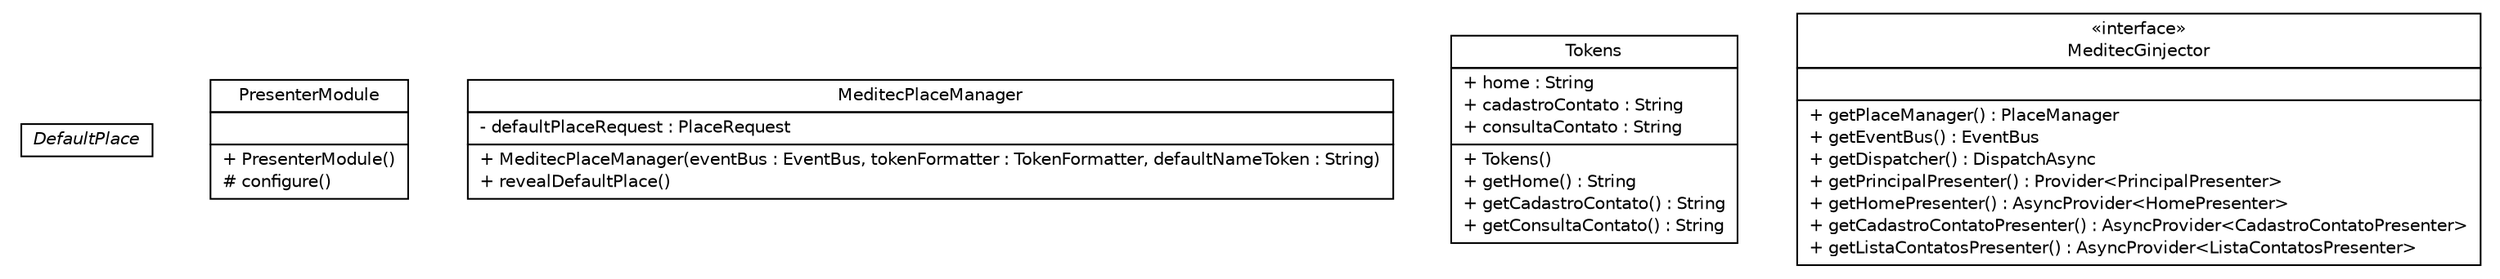 #!/usr/local/bin/dot
#
# Class diagram 
# Generated by UMLGraph version 5.1 (http://www.umlgraph.org/)
#

digraph G {
	edge [fontname="Helvetica",fontsize=10,labelfontname="Helvetica",labelfontsize=10];
	node [fontname="Helvetica",fontsize=10,shape=plaintext];
	nodesep=0.25;
	ranksep=0.5;
	// br.net.meditec.client.inject.DefaultPlace
	c681 [label=<<table title="br.net.meditec.client.inject.DefaultPlace" border="0" cellborder="1" cellspacing="0" cellpadding="2" port="p" href="./DefaultPlace.html">
		<tr><td><table border="0" cellspacing="0" cellpadding="1">
<tr><td align="center" balign="center"><font face="Helvetica-Oblique"> DefaultPlace </font></td></tr>
		</table></td></tr>
		</table>>, fontname="Helvetica", fontcolor="black", fontsize=10.0];
	// br.net.meditec.client.inject.PresenterModule
	c682 [label=<<table title="br.net.meditec.client.inject.PresenterModule" border="0" cellborder="1" cellspacing="0" cellpadding="2" port="p" href="./PresenterModule.html">
		<tr><td><table border="0" cellspacing="0" cellpadding="1">
<tr><td align="center" balign="center"> PresenterModule </td></tr>
		</table></td></tr>
		<tr><td><table border="0" cellspacing="0" cellpadding="1">
<tr><td align="left" balign="left">  </td></tr>
		</table></td></tr>
		<tr><td><table border="0" cellspacing="0" cellpadding="1">
<tr><td align="left" balign="left"> + PresenterModule() </td></tr>
<tr><td align="left" balign="left"> # configure() </td></tr>
		</table></td></tr>
		</table>>, fontname="Helvetica", fontcolor="black", fontsize=10.0];
	// br.net.meditec.client.inject.MeditecPlaceManager
	c683 [label=<<table title="br.net.meditec.client.inject.MeditecPlaceManager" border="0" cellborder="1" cellspacing="0" cellpadding="2" port="p" href="./MeditecPlaceManager.html">
		<tr><td><table border="0" cellspacing="0" cellpadding="1">
<tr><td align="center" balign="center"> MeditecPlaceManager </td></tr>
		</table></td></tr>
		<tr><td><table border="0" cellspacing="0" cellpadding="1">
<tr><td align="left" balign="left"> - defaultPlaceRequest : PlaceRequest </td></tr>
		</table></td></tr>
		<tr><td><table border="0" cellspacing="0" cellpadding="1">
<tr><td align="left" balign="left"> + MeditecPlaceManager(eventBus : EventBus, tokenFormatter : TokenFormatter, defaultNameToken : String) </td></tr>
<tr><td align="left" balign="left"> + revealDefaultPlace() </td></tr>
		</table></td></tr>
		</table>>, fontname="Helvetica", fontcolor="black", fontsize=10.0];
	// br.net.meditec.client.inject.Tokens
	c684 [label=<<table title="br.net.meditec.client.inject.Tokens" border="0" cellborder="1" cellspacing="0" cellpadding="2" port="p" href="./Tokens.html">
		<tr><td><table border="0" cellspacing="0" cellpadding="1">
<tr><td align="center" balign="center"> Tokens </td></tr>
		</table></td></tr>
		<tr><td><table border="0" cellspacing="0" cellpadding="1">
<tr><td align="left" balign="left"> + home : String </td></tr>
<tr><td align="left" balign="left"> + cadastroContato : String </td></tr>
<tr><td align="left" balign="left"> + consultaContato : String </td></tr>
		</table></td></tr>
		<tr><td><table border="0" cellspacing="0" cellpadding="1">
<tr><td align="left" balign="left"> + Tokens() </td></tr>
<tr><td align="left" balign="left"> + getHome() : String </td></tr>
<tr><td align="left" balign="left"> + getCadastroContato() : String </td></tr>
<tr><td align="left" balign="left"> + getConsultaContato() : String </td></tr>
		</table></td></tr>
		</table>>, fontname="Helvetica", fontcolor="black", fontsize=10.0];
	// br.net.meditec.client.inject.MeditecGinjector
	c685 [label=<<table title="br.net.meditec.client.inject.MeditecGinjector" border="0" cellborder="1" cellspacing="0" cellpadding="2" port="p" href="./MeditecGinjector.html">
		<tr><td><table border="0" cellspacing="0" cellpadding="1">
<tr><td align="center" balign="center"> &#171;interface&#187; </td></tr>
<tr><td align="center" balign="center"> MeditecGinjector </td></tr>
		</table></td></tr>
		<tr><td><table border="0" cellspacing="0" cellpadding="1">
<tr><td align="left" balign="left">  </td></tr>
		</table></td></tr>
		<tr><td><table border="0" cellspacing="0" cellpadding="1">
<tr><td align="left" balign="left"> + getPlaceManager() : PlaceManager </td></tr>
<tr><td align="left" balign="left"> + getEventBus() : EventBus </td></tr>
<tr><td align="left" balign="left"> + getDispatcher() : DispatchAsync </td></tr>
<tr><td align="left" balign="left"> + getPrincipalPresenter() : Provider&lt;PrincipalPresenter&gt; </td></tr>
<tr><td align="left" balign="left"> + getHomePresenter() : AsyncProvider&lt;HomePresenter&gt; </td></tr>
<tr><td align="left" balign="left"> + getCadastroContatoPresenter() : AsyncProvider&lt;CadastroContatoPresenter&gt; </td></tr>
<tr><td align="left" balign="left"> + getListaContatosPresenter() : AsyncProvider&lt;ListaContatosPresenter&gt; </td></tr>
		</table></td></tr>
		</table>>, fontname="Helvetica", fontcolor="black", fontsize=10.0];
}

